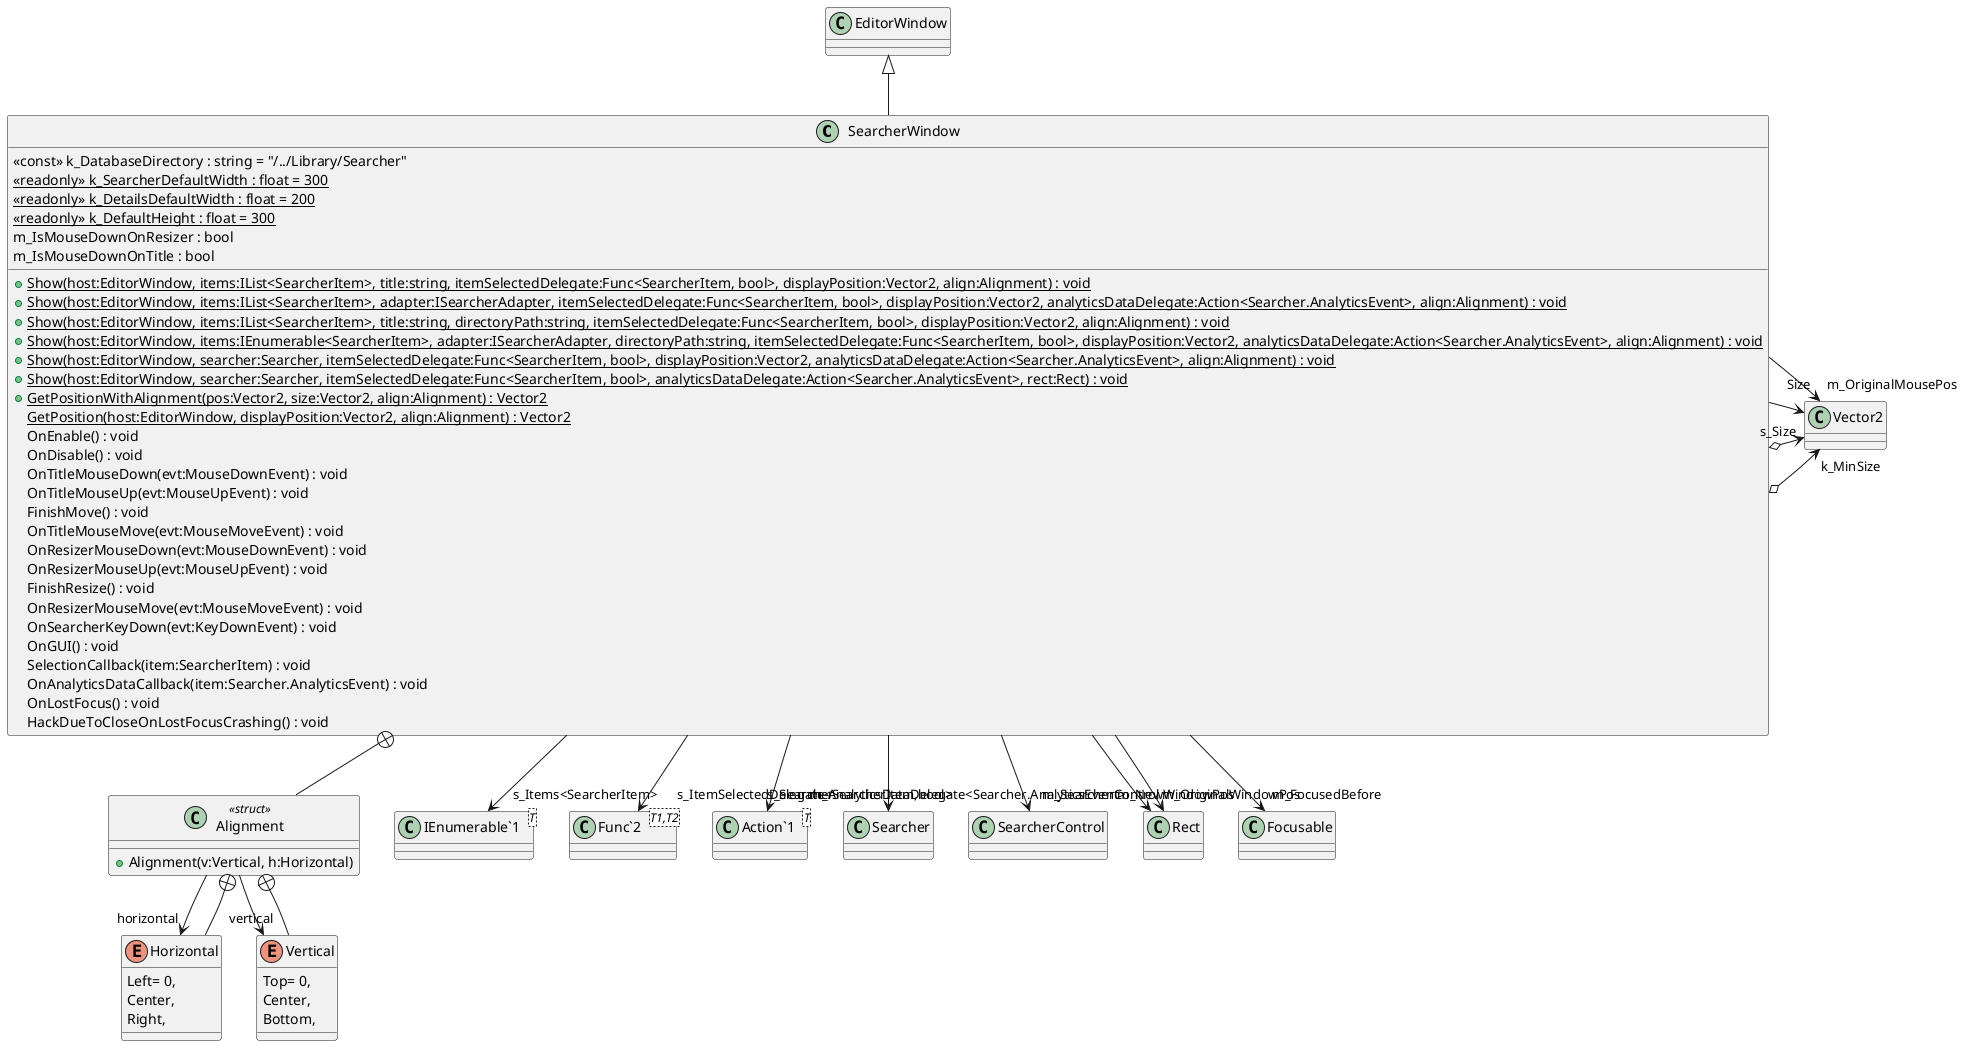 @startuml
class SearcherWindow {
    <<const>> k_DatabaseDirectory : string = "/../Library/Searcher"
    {static} <<readonly>> k_SearcherDefaultWidth : float = 300
    {static} <<readonly>> k_DetailsDefaultWidth : float = 200
    {static} <<readonly>> k_DefaultHeight : float = 300
    m_IsMouseDownOnResizer : bool
    m_IsMouseDownOnTitle : bool
    + {static} Show(host:EditorWindow, items:IList<SearcherItem>, title:string, itemSelectedDelegate:Func<SearcherItem, bool>, displayPosition:Vector2, align:Alignment) : void
    + {static} Show(host:EditorWindow, items:IList<SearcherItem>, adapter:ISearcherAdapter, itemSelectedDelegate:Func<SearcherItem, bool>, displayPosition:Vector2, analyticsDataDelegate:Action<Searcher.AnalyticsEvent>, align:Alignment) : void
    + {static} Show(host:EditorWindow, items:IList<SearcherItem>, title:string, directoryPath:string, itemSelectedDelegate:Func<SearcherItem, bool>, displayPosition:Vector2, align:Alignment) : void
    + {static} Show(host:EditorWindow, items:IEnumerable<SearcherItem>, adapter:ISearcherAdapter, directoryPath:string, itemSelectedDelegate:Func<SearcherItem, bool>, displayPosition:Vector2, analyticsDataDelegate:Action<Searcher.AnalyticsEvent>, align:Alignment) : void
    + {static} Show(host:EditorWindow, searcher:Searcher, itemSelectedDelegate:Func<SearcherItem, bool>, displayPosition:Vector2, analyticsDataDelegate:Action<Searcher.AnalyticsEvent>, align:Alignment) : void
    + {static} Show(host:EditorWindow, searcher:Searcher, itemSelectedDelegate:Func<SearcherItem, bool>, analyticsDataDelegate:Action<Searcher.AnalyticsEvent>, rect:Rect) : void
    + {static} GetPositionWithAlignment(pos:Vector2, size:Vector2, align:Alignment) : Vector2
    {static} GetPosition(host:EditorWindow, displayPosition:Vector2, align:Alignment) : Vector2
    OnEnable() : void
    OnDisable() : void
    OnTitleMouseDown(evt:MouseDownEvent) : void
    OnTitleMouseUp(evt:MouseUpEvent) : void
    FinishMove() : void
    OnTitleMouseMove(evt:MouseMoveEvent) : void
    OnResizerMouseDown(evt:MouseDownEvent) : void
    OnResizerMouseUp(evt:MouseUpEvent) : void
    FinishResize() : void
    OnResizerMouseMove(evt:MouseMoveEvent) : void
    OnSearcherKeyDown(evt:KeyDownEvent) : void
    OnGUI() : void
    SelectionCallback(item:SearcherItem) : void
    OnAnalyticsDataCallback(item:Searcher.AnalyticsEvent) : void
    OnLostFocus() : void
    HackDueToCloseOnLostFocusCrashing() : void
}
class Alignment <<struct>> {
    + Alignment(v:Vertical, h:Horizontal)
}
class "IEnumerable`1"<T> {
}
class "Func`2"<T1,T2> {
}
class "Action`1"<T> {
}
enum Horizontal {
    Left= 0,
    Center,
    Right,
}
enum Vertical {
    Top= 0,
    Center,
    Bottom,
}
EditorWindow <|-- SearcherWindow
SearcherWindow o-> "k_MinSize" Vector2
SearcherWindow o-> "s_Size" Vector2
SearcherWindow --> "s_Items<SearcherItem>" "IEnumerable`1"
SearcherWindow --> "s_Searcher" Searcher
SearcherWindow --> "s_ItemSelectedDelegate<SearcherItem,bool>" "Func`2"
SearcherWindow --> "m_AnalyticsDataDelegate<Searcher.AnalyticsEvent>" "Action`1"
SearcherWindow --> "m_SearcherControl" SearcherControl
SearcherWindow --> "m_OriginalMousePos" Vector2
SearcherWindow --> "m_OriginalWindowPos" Rect
SearcherWindow --> "m_NewWindowPos" Rect
SearcherWindow --> "m_FocusedBefore" Focusable
SearcherWindow --> "Size" Vector2
SearcherWindow +-- Alignment
Alignment --> "vertical" Vertical
Alignment --> "horizontal" Horizontal
Alignment +-- Horizontal
Alignment +-- Vertical
@enduml
